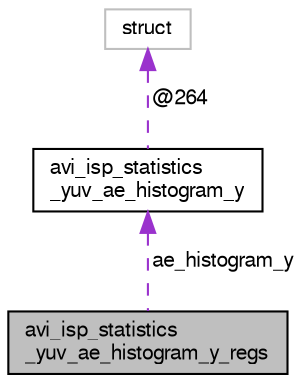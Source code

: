 digraph "avi_isp_statistics_yuv_ae_histogram_y_regs"
{
  edge [fontname="FreeSans",fontsize="10",labelfontname="FreeSans",labelfontsize="10"];
  node [fontname="FreeSans",fontsize="10",shape=record];
  Node1 [label="avi_isp_statistics\l_yuv_ae_histogram_y_regs",height=0.2,width=0.4,color="black", fillcolor="grey75", style="filled", fontcolor="black"];
  Node2 -> Node1 [dir="back",color="darkorchid3",fontsize="10",style="dashed",label=" ae_histogram_y" ,fontname="FreeSans"];
  Node2 [label="avi_isp_statistics\l_yuv_ae_histogram_y",height=0.2,width=0.4,color="black", fillcolor="white", style="filled",URL="$avi__isp__statistics__yuv_8h.html#unionavi__isp__statistics__yuv__ae__histogram__y"];
  Node3 -> Node2 [dir="back",color="darkorchid3",fontsize="10",style="dashed",label=" @264" ,fontname="FreeSans"];
  Node3 [label="struct",height=0.2,width=0.4,color="grey75", fillcolor="white", style="filled"];
}
